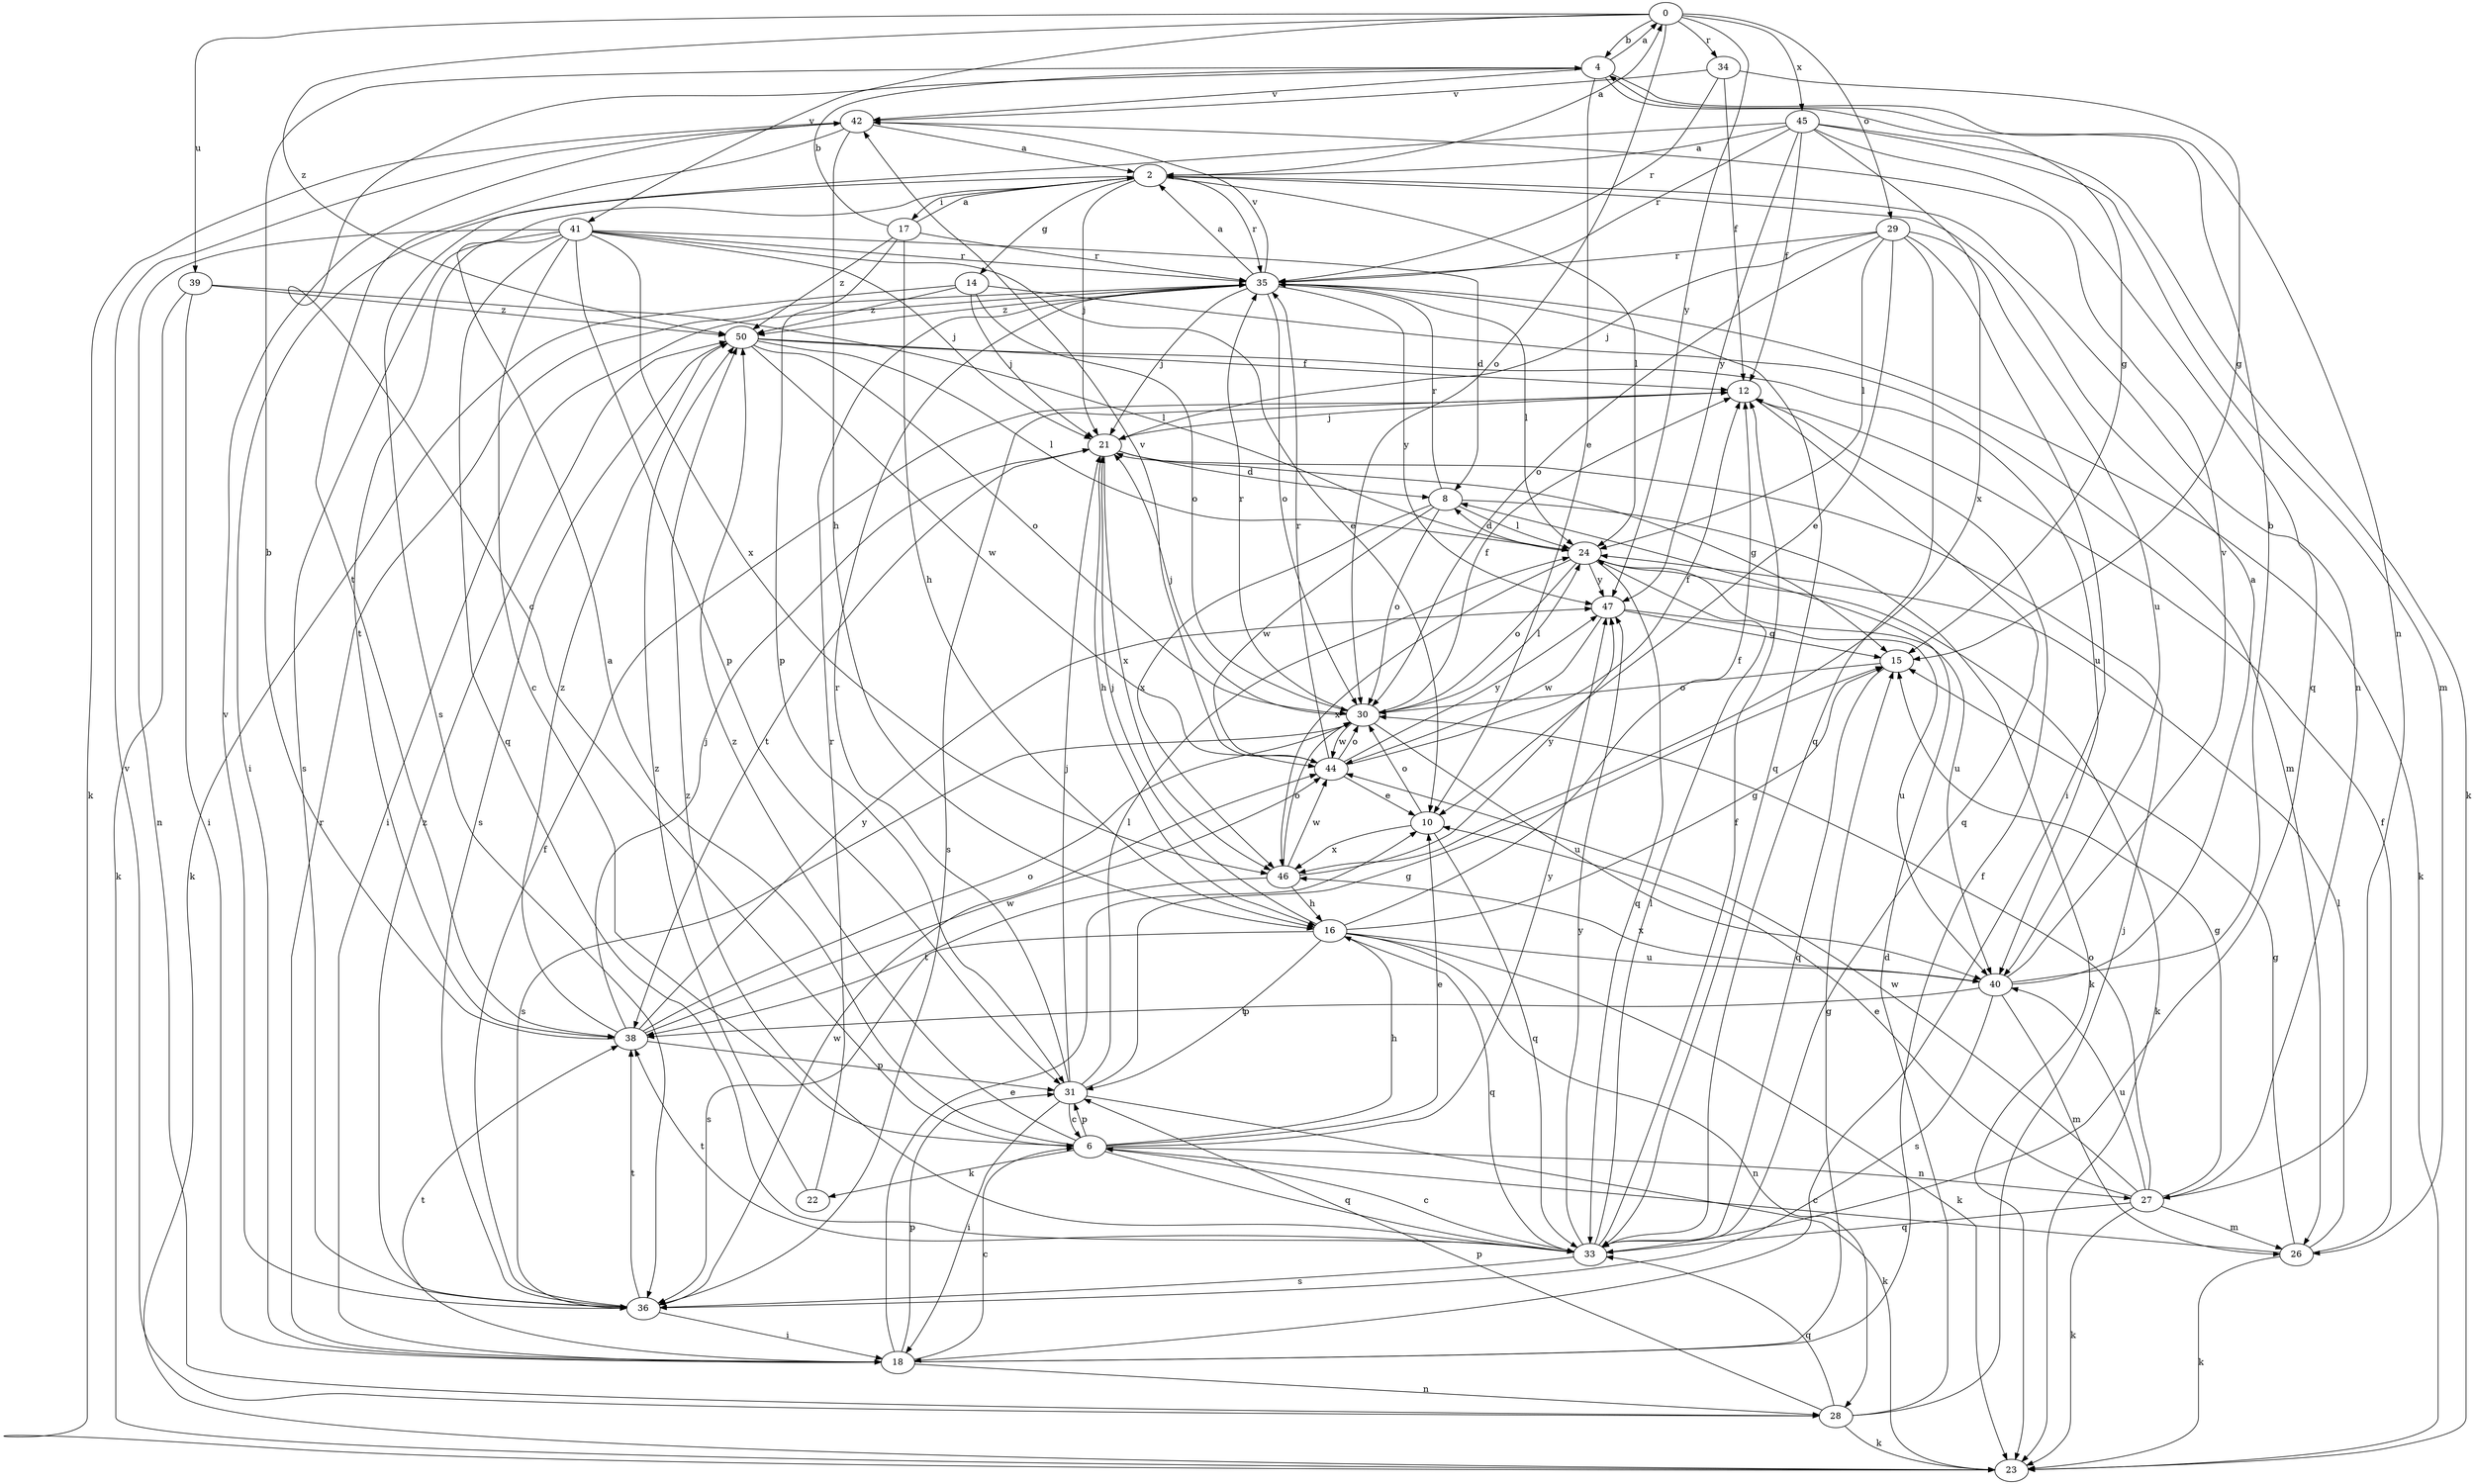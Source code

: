 strict digraph  {
0;
2;
4;
6;
8;
10;
12;
14;
15;
16;
17;
18;
21;
22;
23;
24;
26;
27;
28;
29;
30;
31;
33;
34;
35;
36;
38;
39;
40;
41;
42;
44;
45;
46;
47;
50;
0 -> 4  [label=b];
0 -> 29  [label=o];
0 -> 30  [label=o];
0 -> 34  [label=r];
0 -> 39  [label=u];
0 -> 41  [label=v];
0 -> 45  [label=x];
0 -> 47  [label=y];
0 -> 50  [label=z];
2 -> 0  [label=a];
2 -> 14  [label=g];
2 -> 17  [label=i];
2 -> 18  [label=i];
2 -> 21  [label=j];
2 -> 24  [label=l];
2 -> 27  [label=n];
2 -> 35  [label=r];
4 -> 0  [label=a];
4 -> 6  [label=c];
4 -> 10  [label=e];
4 -> 15  [label=g];
4 -> 27  [label=n];
4 -> 42  [label=v];
6 -> 2  [label=a];
6 -> 10  [label=e];
6 -> 16  [label=h];
6 -> 22  [label=k];
6 -> 27  [label=n];
6 -> 31  [label=p];
6 -> 33  [label=q];
6 -> 47  [label=y];
6 -> 50  [label=z];
8 -> 23  [label=k];
8 -> 24  [label=l];
8 -> 30  [label=o];
8 -> 35  [label=r];
8 -> 44  [label=w];
8 -> 46  [label=x];
10 -> 30  [label=o];
10 -> 33  [label=q];
10 -> 46  [label=x];
12 -> 21  [label=j];
12 -> 33  [label=q];
12 -> 36  [label=s];
14 -> 21  [label=j];
14 -> 23  [label=k];
14 -> 26  [label=m];
14 -> 30  [label=o];
14 -> 50  [label=z];
15 -> 30  [label=o];
15 -> 33  [label=q];
16 -> 12  [label=f];
16 -> 15  [label=g];
16 -> 21  [label=j];
16 -> 23  [label=k];
16 -> 28  [label=n];
16 -> 31  [label=p];
16 -> 33  [label=q];
16 -> 36  [label=s];
16 -> 40  [label=u];
17 -> 2  [label=a];
17 -> 4  [label=b];
17 -> 16  [label=h];
17 -> 31  [label=p];
17 -> 35  [label=r];
17 -> 50  [label=z];
18 -> 6  [label=c];
18 -> 10  [label=e];
18 -> 12  [label=f];
18 -> 15  [label=g];
18 -> 28  [label=n];
18 -> 31  [label=p];
18 -> 35  [label=r];
18 -> 38  [label=t];
21 -> 8  [label=d];
21 -> 15  [label=g];
21 -> 16  [label=h];
21 -> 38  [label=t];
21 -> 46  [label=x];
22 -> 35  [label=r];
22 -> 50  [label=z];
24 -> 8  [label=d];
24 -> 23  [label=k];
24 -> 30  [label=o];
24 -> 33  [label=q];
24 -> 40  [label=u];
24 -> 46  [label=x];
24 -> 47  [label=y];
26 -> 6  [label=c];
26 -> 12  [label=f];
26 -> 15  [label=g];
26 -> 23  [label=k];
26 -> 24  [label=l];
27 -> 10  [label=e];
27 -> 15  [label=g];
27 -> 23  [label=k];
27 -> 26  [label=m];
27 -> 30  [label=o];
27 -> 33  [label=q];
27 -> 40  [label=u];
27 -> 44  [label=w];
28 -> 8  [label=d];
28 -> 21  [label=j];
28 -> 23  [label=k];
28 -> 31  [label=p];
28 -> 33  [label=q];
28 -> 42  [label=v];
29 -> 10  [label=e];
29 -> 18  [label=i];
29 -> 21  [label=j];
29 -> 24  [label=l];
29 -> 30  [label=o];
29 -> 33  [label=q];
29 -> 35  [label=r];
29 -> 40  [label=u];
30 -> 12  [label=f];
30 -> 21  [label=j];
30 -> 24  [label=l];
30 -> 35  [label=r];
30 -> 36  [label=s];
30 -> 40  [label=u];
30 -> 44  [label=w];
31 -> 6  [label=c];
31 -> 15  [label=g];
31 -> 18  [label=i];
31 -> 21  [label=j];
31 -> 23  [label=k];
31 -> 24  [label=l];
31 -> 35  [label=r];
33 -> 6  [label=c];
33 -> 12  [label=f];
33 -> 24  [label=l];
33 -> 36  [label=s];
33 -> 38  [label=t];
33 -> 47  [label=y];
33 -> 50  [label=z];
34 -> 12  [label=f];
34 -> 15  [label=g];
34 -> 35  [label=r];
34 -> 42  [label=v];
35 -> 2  [label=a];
35 -> 18  [label=i];
35 -> 21  [label=j];
35 -> 23  [label=k];
35 -> 24  [label=l];
35 -> 30  [label=o];
35 -> 33  [label=q];
35 -> 42  [label=v];
35 -> 47  [label=y];
35 -> 50  [label=z];
36 -> 12  [label=f];
36 -> 18  [label=i];
36 -> 38  [label=t];
36 -> 42  [label=v];
36 -> 44  [label=w];
36 -> 50  [label=z];
38 -> 4  [label=b];
38 -> 21  [label=j];
38 -> 30  [label=o];
38 -> 31  [label=p];
38 -> 44  [label=w];
38 -> 47  [label=y];
38 -> 50  [label=z];
39 -> 18  [label=i];
39 -> 23  [label=k];
39 -> 24  [label=l];
39 -> 50  [label=z];
40 -> 2  [label=a];
40 -> 4  [label=b];
40 -> 26  [label=m];
40 -> 36  [label=s];
40 -> 38  [label=t];
40 -> 42  [label=v];
40 -> 46  [label=x];
41 -> 6  [label=c];
41 -> 8  [label=d];
41 -> 10  [label=e];
41 -> 21  [label=j];
41 -> 28  [label=n];
41 -> 31  [label=p];
41 -> 33  [label=q];
41 -> 35  [label=r];
41 -> 36  [label=s];
41 -> 38  [label=t];
41 -> 46  [label=x];
42 -> 2  [label=a];
42 -> 16  [label=h];
42 -> 23  [label=k];
42 -> 38  [label=t];
44 -> 10  [label=e];
44 -> 12  [label=f];
44 -> 30  [label=o];
44 -> 35  [label=r];
44 -> 42  [label=v];
44 -> 47  [label=y];
45 -> 2  [label=a];
45 -> 12  [label=f];
45 -> 23  [label=k];
45 -> 26  [label=m];
45 -> 33  [label=q];
45 -> 35  [label=r];
45 -> 36  [label=s];
45 -> 46  [label=x];
45 -> 47  [label=y];
46 -> 16  [label=h];
46 -> 30  [label=o];
46 -> 38  [label=t];
46 -> 44  [label=w];
46 -> 47  [label=y];
47 -> 15  [label=g];
47 -> 40  [label=u];
47 -> 44  [label=w];
50 -> 12  [label=f];
50 -> 24  [label=l];
50 -> 30  [label=o];
50 -> 36  [label=s];
50 -> 40  [label=u];
50 -> 44  [label=w];
}
